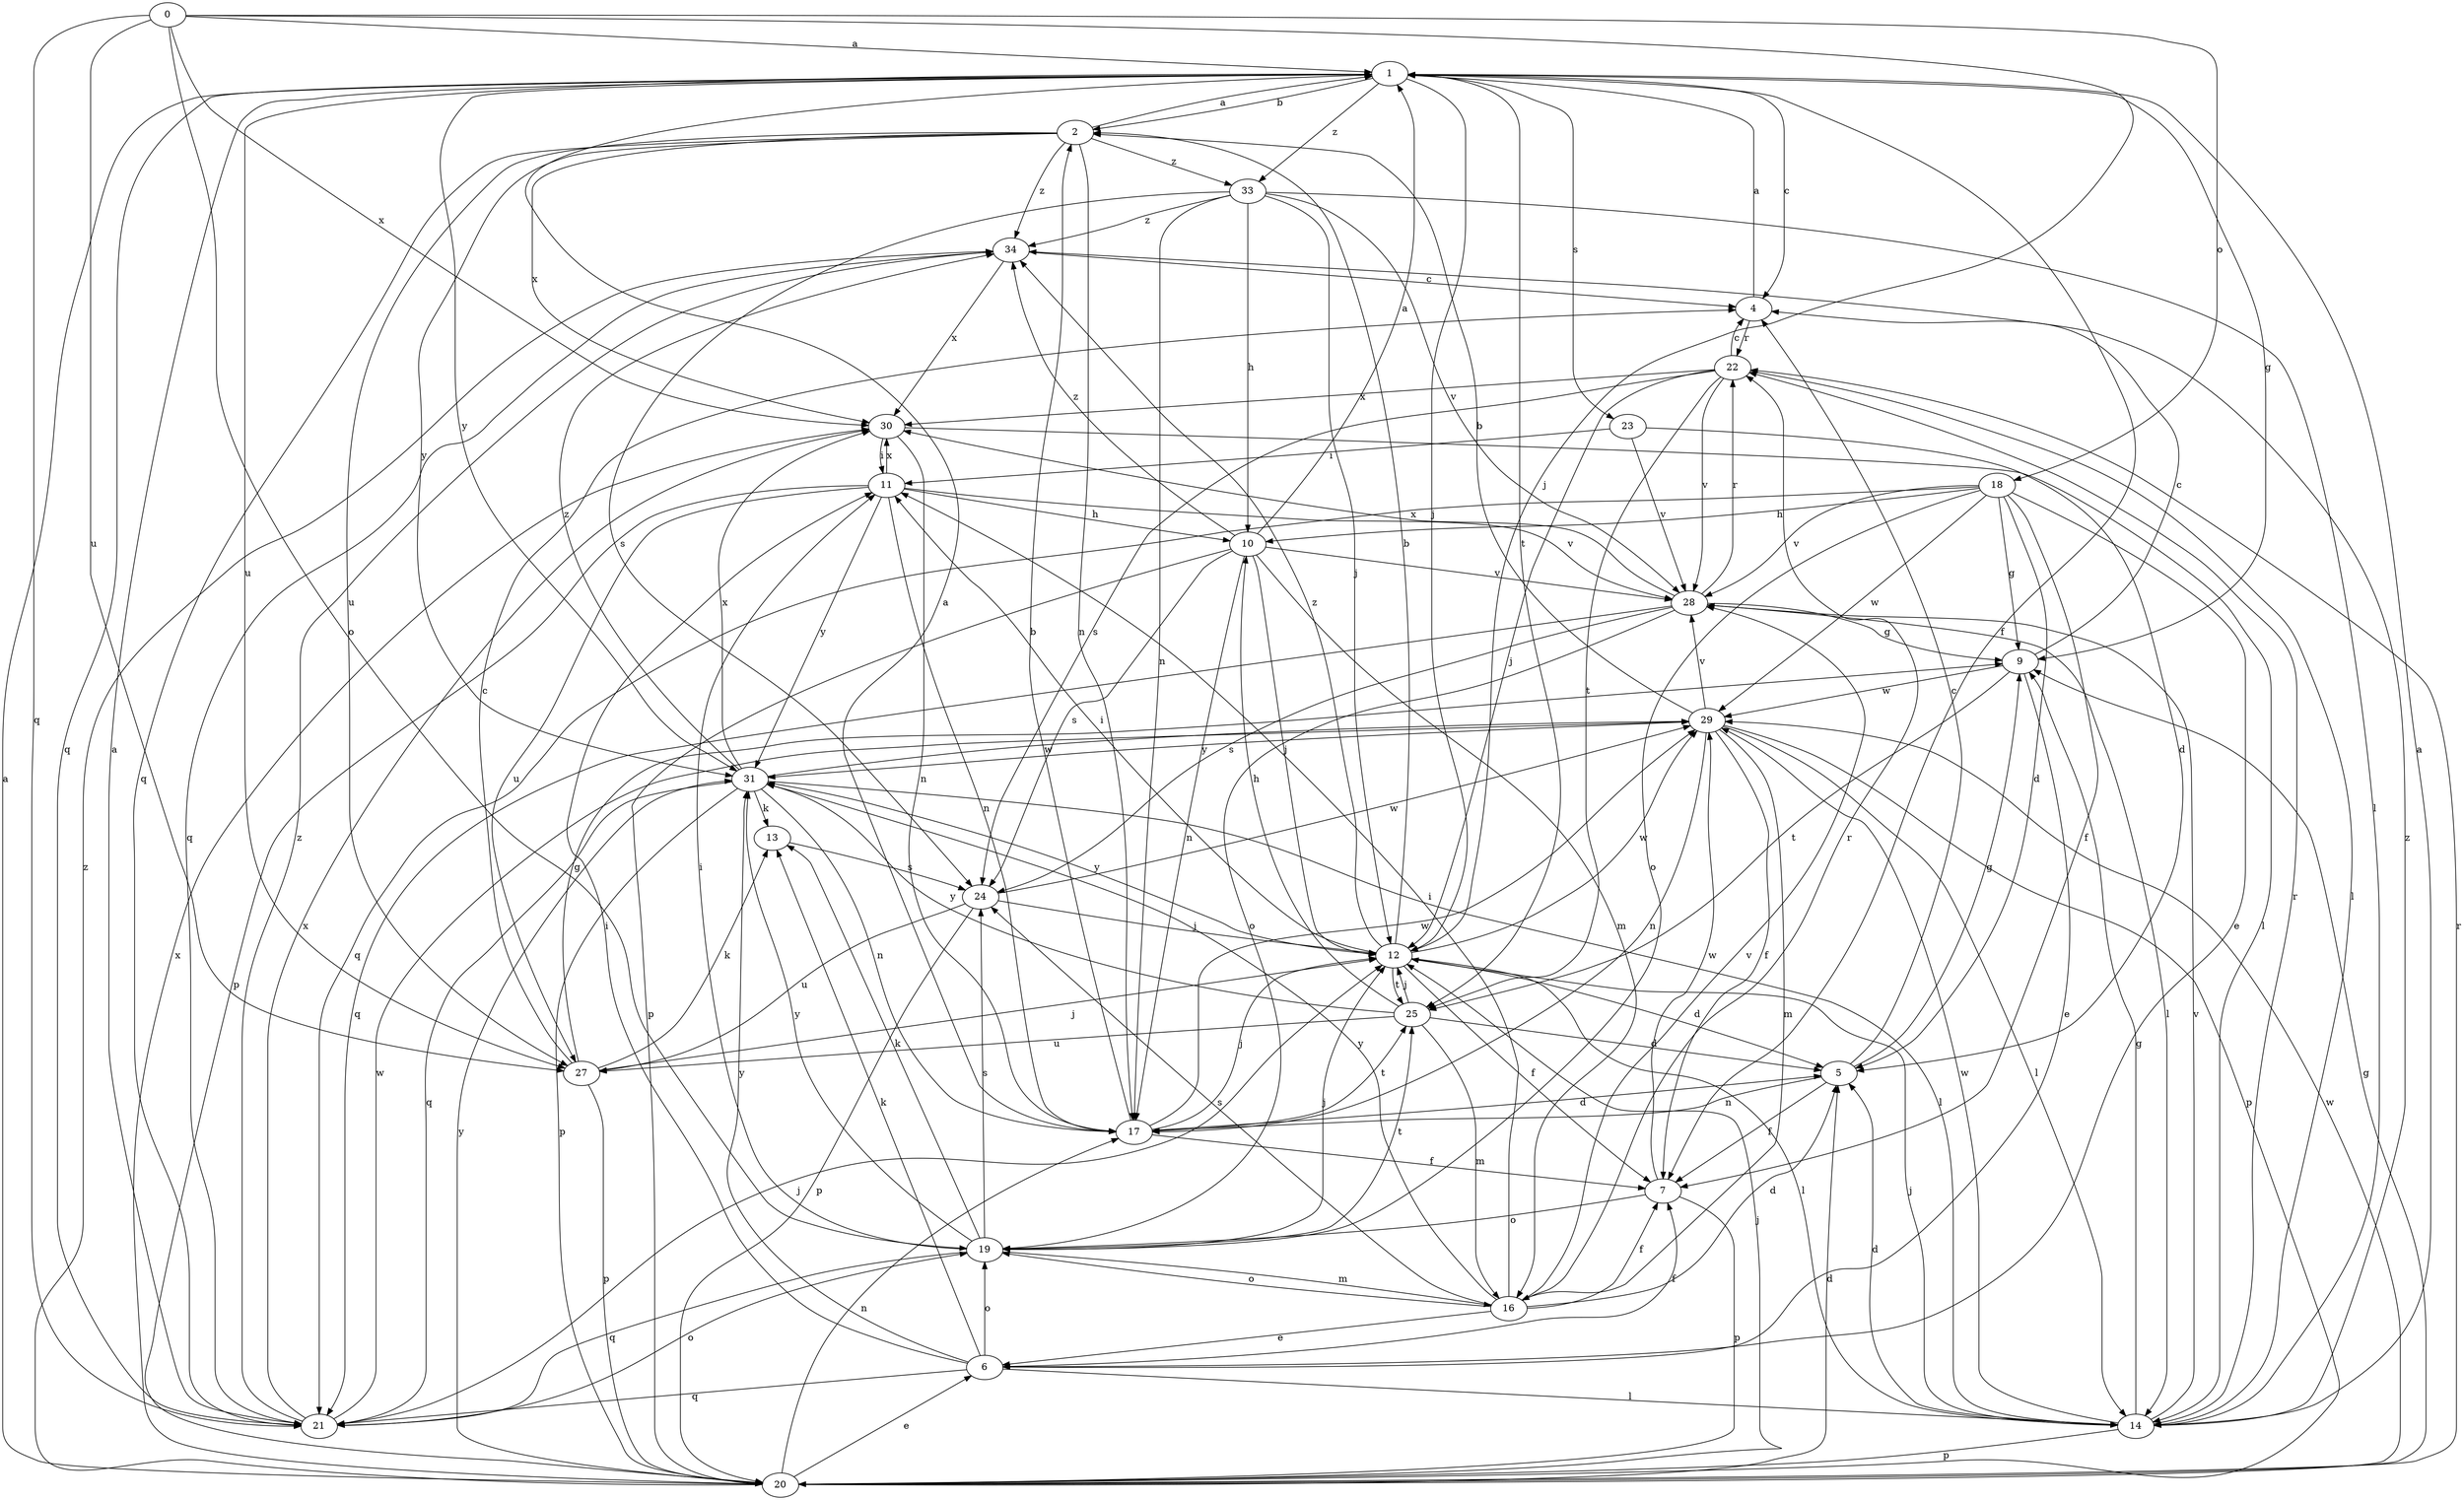 strict digraph  {
0;
1;
2;
4;
5;
6;
7;
9;
10;
11;
12;
13;
14;
16;
17;
18;
19;
20;
21;
22;
23;
24;
25;
27;
28;
29;
30;
31;
33;
34;
0 -> 1  [label=a];
0 -> 12  [label=j];
0 -> 18  [label=o];
0 -> 19  [label=o];
0 -> 21  [label=q];
0 -> 27  [label=u];
0 -> 30  [label=x];
1 -> 2  [label=b];
1 -> 4  [label=c];
1 -> 7  [label=f];
1 -> 9  [label=g];
1 -> 12  [label=j];
1 -> 21  [label=q];
1 -> 23  [label=s];
1 -> 25  [label=t];
1 -> 27  [label=u];
1 -> 31  [label=y];
1 -> 33  [label=z];
2 -> 1  [label=a];
2 -> 17  [label=n];
2 -> 21  [label=q];
2 -> 27  [label=u];
2 -> 30  [label=x];
2 -> 31  [label=y];
2 -> 33  [label=z];
2 -> 34  [label=z];
4 -> 1  [label=a];
4 -> 22  [label=r];
5 -> 4  [label=c];
5 -> 7  [label=f];
5 -> 9  [label=g];
5 -> 17  [label=n];
6 -> 7  [label=f];
6 -> 11  [label=i];
6 -> 13  [label=k];
6 -> 14  [label=l];
6 -> 19  [label=o];
6 -> 21  [label=q];
6 -> 31  [label=y];
7 -> 19  [label=o];
7 -> 20  [label=p];
7 -> 29  [label=w];
9 -> 4  [label=c];
9 -> 6  [label=e];
9 -> 25  [label=t];
9 -> 29  [label=w];
10 -> 1  [label=a];
10 -> 12  [label=j];
10 -> 16  [label=m];
10 -> 17  [label=n];
10 -> 20  [label=p];
10 -> 24  [label=s];
10 -> 28  [label=v];
10 -> 34  [label=z];
11 -> 10  [label=h];
11 -> 17  [label=n];
11 -> 20  [label=p];
11 -> 27  [label=u];
11 -> 28  [label=v];
11 -> 30  [label=x];
11 -> 31  [label=y];
12 -> 2  [label=b];
12 -> 5  [label=d];
12 -> 7  [label=f];
12 -> 11  [label=i];
12 -> 14  [label=l];
12 -> 25  [label=t];
12 -> 29  [label=w];
12 -> 31  [label=y];
12 -> 34  [label=z];
13 -> 24  [label=s];
14 -> 1  [label=a];
14 -> 5  [label=d];
14 -> 9  [label=g];
14 -> 12  [label=j];
14 -> 20  [label=p];
14 -> 22  [label=r];
14 -> 28  [label=v];
14 -> 29  [label=w];
14 -> 34  [label=z];
16 -> 5  [label=d];
16 -> 6  [label=e];
16 -> 7  [label=f];
16 -> 11  [label=i];
16 -> 19  [label=o];
16 -> 22  [label=r];
16 -> 24  [label=s];
16 -> 28  [label=v];
16 -> 31  [label=y];
17 -> 1  [label=a];
17 -> 2  [label=b];
17 -> 5  [label=d];
17 -> 7  [label=f];
17 -> 12  [label=j];
17 -> 25  [label=t];
17 -> 29  [label=w];
18 -> 5  [label=d];
18 -> 6  [label=e];
18 -> 7  [label=f];
18 -> 9  [label=g];
18 -> 10  [label=h];
18 -> 19  [label=o];
18 -> 21  [label=q];
18 -> 28  [label=v];
18 -> 29  [label=w];
19 -> 11  [label=i];
19 -> 12  [label=j];
19 -> 13  [label=k];
19 -> 16  [label=m];
19 -> 21  [label=q];
19 -> 24  [label=s];
19 -> 25  [label=t];
19 -> 31  [label=y];
20 -> 1  [label=a];
20 -> 5  [label=d];
20 -> 6  [label=e];
20 -> 9  [label=g];
20 -> 12  [label=j];
20 -> 17  [label=n];
20 -> 22  [label=r];
20 -> 29  [label=w];
20 -> 30  [label=x];
20 -> 31  [label=y];
20 -> 34  [label=z];
21 -> 1  [label=a];
21 -> 12  [label=j];
21 -> 19  [label=o];
21 -> 29  [label=w];
21 -> 30  [label=x];
21 -> 34  [label=z];
22 -> 4  [label=c];
22 -> 12  [label=j];
22 -> 14  [label=l];
22 -> 24  [label=s];
22 -> 25  [label=t];
22 -> 28  [label=v];
22 -> 30  [label=x];
23 -> 5  [label=d];
23 -> 11  [label=i];
23 -> 28  [label=v];
24 -> 12  [label=j];
24 -> 20  [label=p];
24 -> 27  [label=u];
24 -> 29  [label=w];
25 -> 5  [label=d];
25 -> 10  [label=h];
25 -> 12  [label=j];
25 -> 16  [label=m];
25 -> 27  [label=u];
25 -> 31  [label=y];
27 -> 4  [label=c];
27 -> 9  [label=g];
27 -> 12  [label=j];
27 -> 13  [label=k];
27 -> 20  [label=p];
28 -> 9  [label=g];
28 -> 14  [label=l];
28 -> 19  [label=o];
28 -> 21  [label=q];
28 -> 22  [label=r];
28 -> 24  [label=s];
28 -> 30  [label=x];
29 -> 2  [label=b];
29 -> 7  [label=f];
29 -> 14  [label=l];
29 -> 16  [label=m];
29 -> 17  [label=n];
29 -> 20  [label=p];
29 -> 28  [label=v];
29 -> 31  [label=y];
30 -> 11  [label=i];
30 -> 14  [label=l];
30 -> 17  [label=n];
31 -> 13  [label=k];
31 -> 14  [label=l];
31 -> 17  [label=n];
31 -> 20  [label=p];
31 -> 21  [label=q];
31 -> 29  [label=w];
31 -> 30  [label=x];
31 -> 34  [label=z];
33 -> 10  [label=h];
33 -> 12  [label=j];
33 -> 14  [label=l];
33 -> 17  [label=n];
33 -> 24  [label=s];
33 -> 28  [label=v];
33 -> 34  [label=z];
34 -> 4  [label=c];
34 -> 21  [label=q];
34 -> 30  [label=x];
}
